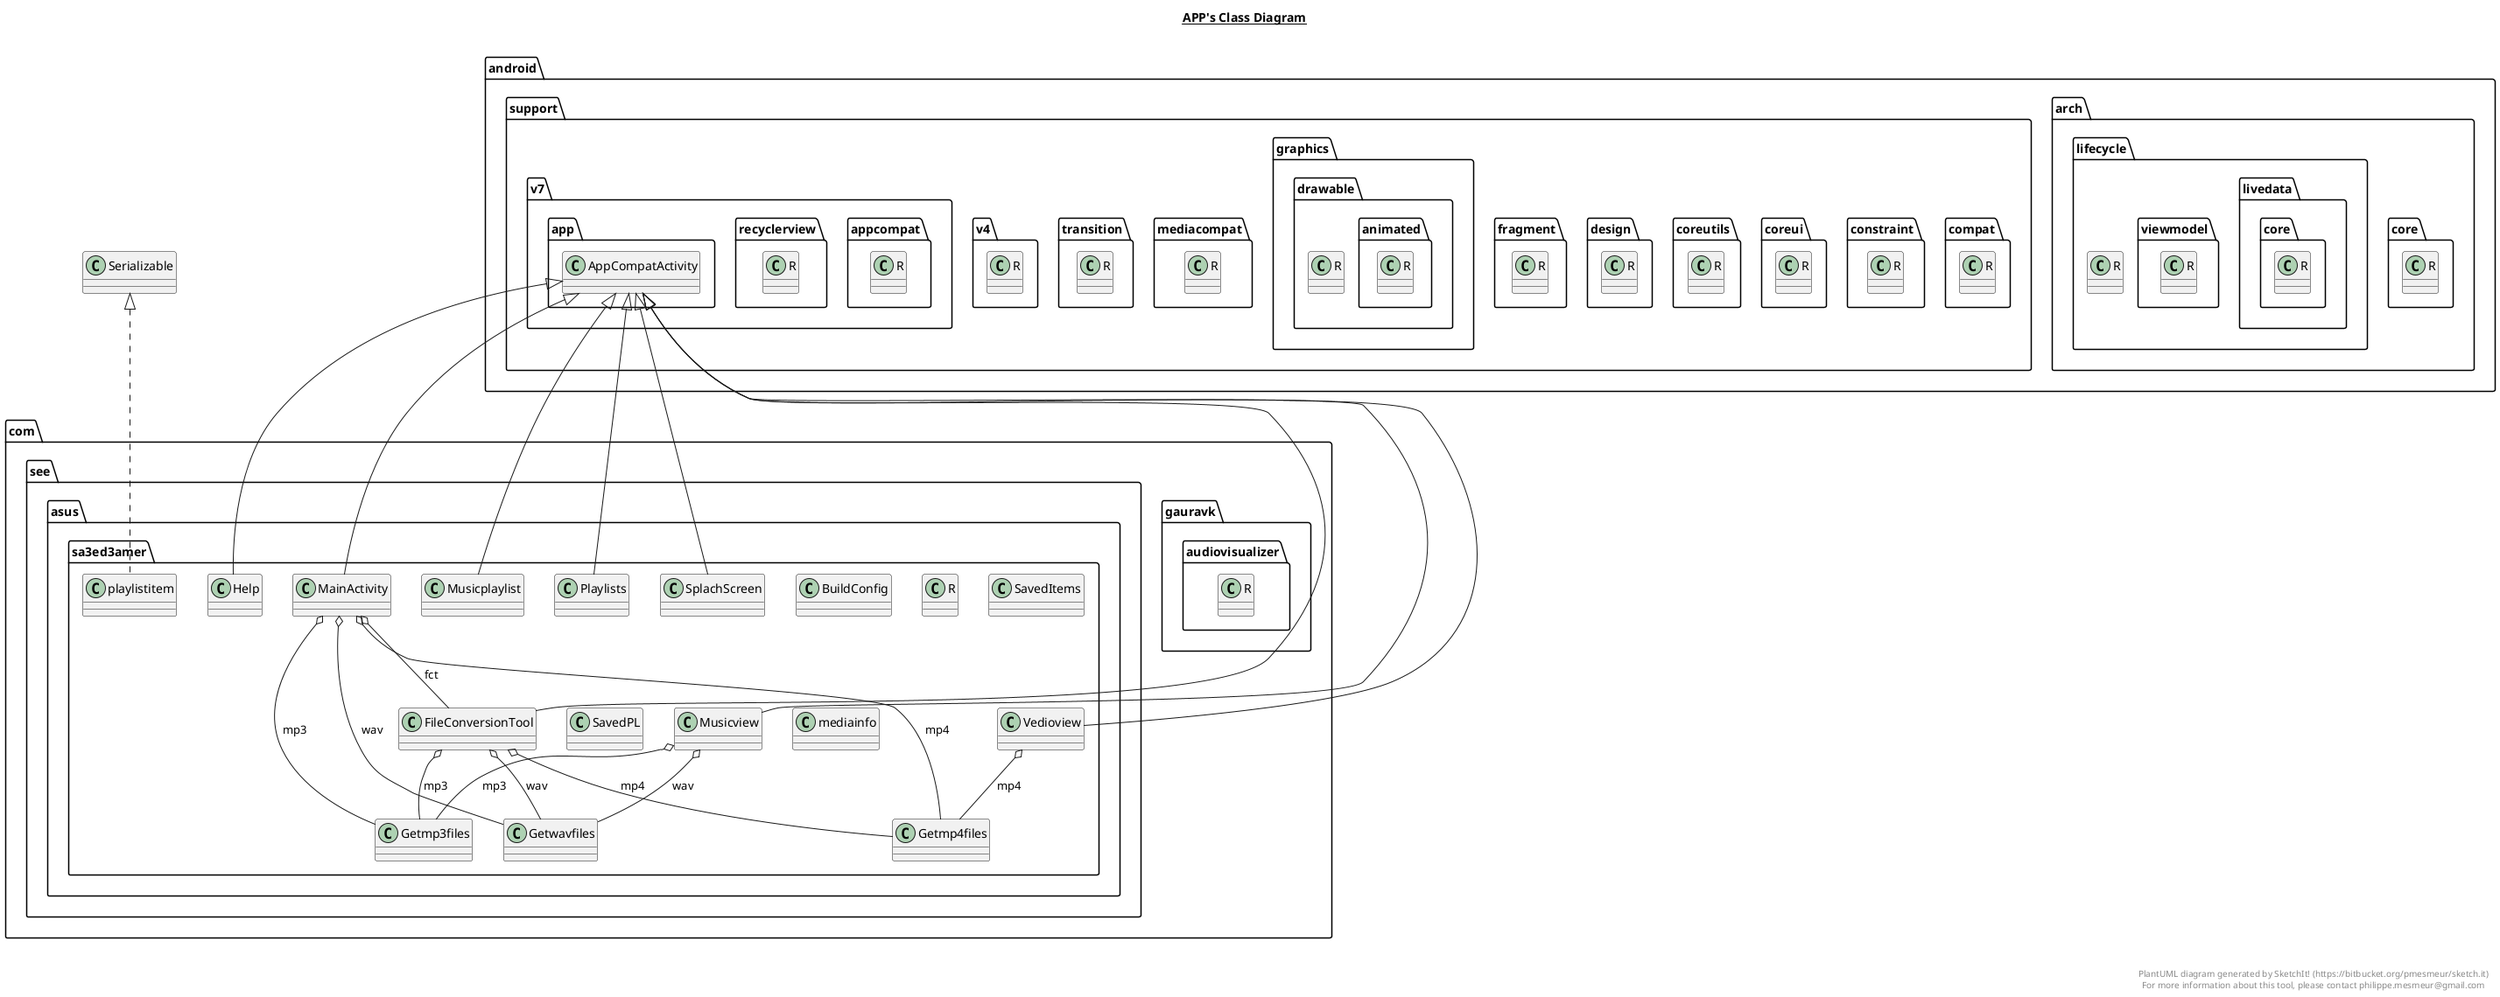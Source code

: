 @startuml

title __APP's Class Diagram__\n

  namespace android.arch.core {
    class android.arch.core.R {
    }
  }
  

  namespace android.arch.lifecycle {
    class android.arch.lifecycle.R {
    }
  }
  

  namespace android.arch.lifecycle {
    namespace livedata.core {
      class android.arch.lifecycle.livedata.core.R {
      }
    }
  }
  

  namespace android.arch.lifecycle {
    namespace viewmodel {
      class android.arch.lifecycle.viewmodel.R {
      }
    }
  }
  

  namespace android.support.compat {
    class android.support.compat.R {
    }
  }
  

  namespace android.support.constraint {
    class android.support.constraint.R {
    }
  }
  

  namespace android.support.coreui {
    class android.support.coreui.R {
    }
  }
  

  namespace android.support.coreutils {
    class android.support.coreutils.R {
    }
  }
  

  namespace android.support.design {
    class android.support.design.R {
    }
  }
  

  namespace android.support.fragment {
    class android.support.fragment.R {
    }
  }
  

  namespace android.support.graphics.drawable {
    class android.support.graphics.drawable.R {
    }
  }
  

  namespace android.support.graphics.drawable {
    namespace animated {
      class android.support.graphics.drawable.animated.R {
      }
    }
  }
  

  namespace android.support.mediacompat {
    class android.support.mediacompat.R {
    }
  }
  

  namespace android.support.transition {
    class android.support.transition.R {
    }
  }
  

  namespace android.support.v4 {
    class android.support.v4.R {
    }
  }
  

  namespace android.support.v7.appcompat {
    class android.support.v7.appcompat.R {
    }
  }
  

  namespace android.support.v7.recyclerview {
    class android.support.v7.recyclerview.R {
    }
  }
  

  namespace com.gauravk.audiovisualizer {
    class com.gauravk.audiovisualizer.R {
    }
  }
  

  namespace com.see.asus.sa3ed3amer {
    class com.see.asus.sa3ed3amer.BuildConfig {
    }
  }
  

  namespace com.see.asus.sa3ed3amer {
    class com.see.asus.sa3ed3amer.FileConversionTool {
    }
  }
  

  namespace com.see.asus.sa3ed3amer {
    class com.see.asus.sa3ed3amer.Getmp3files {
    }
  }
  

  namespace com.see.asus.sa3ed3amer {
    class com.see.asus.sa3ed3amer.Getmp4files {
    }
  }
  

  namespace com.see.asus.sa3ed3amer {
    class com.see.asus.sa3ed3amer.Getwavfiles {
    }
  }
  

  namespace com.see.asus.sa3ed3amer {
    class com.see.asus.sa3ed3amer.Help {
    }
  }
  

  namespace com.see.asus.sa3ed3amer {
    class com.see.asus.sa3ed3amer.MainActivity {
    }
  }
  

  namespace com.see.asus.sa3ed3amer {
    class com.see.asus.sa3ed3amer.Musicplaylist {
    }
  }
  

  namespace com.see.asus.sa3ed3amer {
    class com.see.asus.sa3ed3amer.Musicview {
    }
  }
  

  namespace com.see.asus.sa3ed3amer {
    class com.see.asus.sa3ed3amer.Playlists {
    }
  }
  

  namespace com.see.asus.sa3ed3amer {
    class com.see.asus.sa3ed3amer.R {
    }
  }
  

  namespace com.see.asus.sa3ed3amer {
    class com.see.asus.sa3ed3amer.SavedItems {
    }
  }
  

  namespace com.see.asus.sa3ed3amer {
    class com.see.asus.sa3ed3amer.SavedPL {
    }
  }
  

  namespace com.see.asus.sa3ed3amer {
    class com.see.asus.sa3ed3amer.SplachScreen {
    }
  }
  

  namespace com.see.asus.sa3ed3amer {
    class com.see.asus.sa3ed3amer.Vedioview {
    }
  }
  

  namespace com.see.asus.sa3ed3amer {
    class com.see.asus.sa3ed3amer.mediainfo {
    }
  }
  

  namespace com.see.asus.sa3ed3amer {
    class com.see.asus.sa3ed3amer.playlistitem {
    }
  }
  

  com.see.asus.sa3ed3amer.FileConversionTool -up-|> android.support.v7.app.AppCompatActivity
  com.see.asus.sa3ed3amer.FileConversionTool o-- com.see.asus.sa3ed3amer.Getmp3files : mp3
  com.see.asus.sa3ed3amer.FileConversionTool o-- com.see.asus.sa3ed3amer.Getmp4files : mp4
  com.see.asus.sa3ed3amer.FileConversionTool o-- com.see.asus.sa3ed3amer.Getwavfiles : wav
  com.see.asus.sa3ed3amer.Help -up-|> android.support.v7.app.AppCompatActivity
  com.see.asus.sa3ed3amer.MainActivity -up-|> android.support.v7.app.AppCompatActivity
  com.see.asus.sa3ed3amer.MainActivity o-- com.see.asus.sa3ed3amer.FileConversionTool : fct
  com.see.asus.sa3ed3amer.MainActivity o-- com.see.asus.sa3ed3amer.Getmp3files : mp3
  com.see.asus.sa3ed3amer.MainActivity o-- com.see.asus.sa3ed3amer.Getmp4files : mp4
  com.see.asus.sa3ed3amer.MainActivity o-- com.see.asus.sa3ed3amer.Getwavfiles : wav
  com.see.asus.sa3ed3amer.Musicplaylist -up-|> android.support.v7.app.AppCompatActivity
  com.see.asus.sa3ed3amer.Musicview -up-|> android.support.v7.app.AppCompatActivity
  com.see.asus.sa3ed3amer.Musicview o-- com.see.asus.sa3ed3amer.Getmp3files : mp3
  com.see.asus.sa3ed3amer.Musicview o-- com.see.asus.sa3ed3amer.Getwavfiles : wav
  com.see.asus.sa3ed3amer.Playlists -up-|> android.support.v7.app.AppCompatActivity
  com.see.asus.sa3ed3amer.SplachScreen -up-|> android.support.v7.app.AppCompatActivity
  com.see.asus.sa3ed3amer.Vedioview -up-|> android.support.v7.app.AppCompatActivity
  com.see.asus.sa3ed3amer.Vedioview o-- com.see.asus.sa3ed3amer.Getmp4files : mp4
  com.see.asus.sa3ed3amer.playlistitem .up.|> Serializable


right footer


PlantUML diagram generated by SketchIt! (https://bitbucket.org/pmesmeur/sketch.it)
For more information about this tool, please contact philippe.mesmeur@gmail.com
endfooter

@enduml
